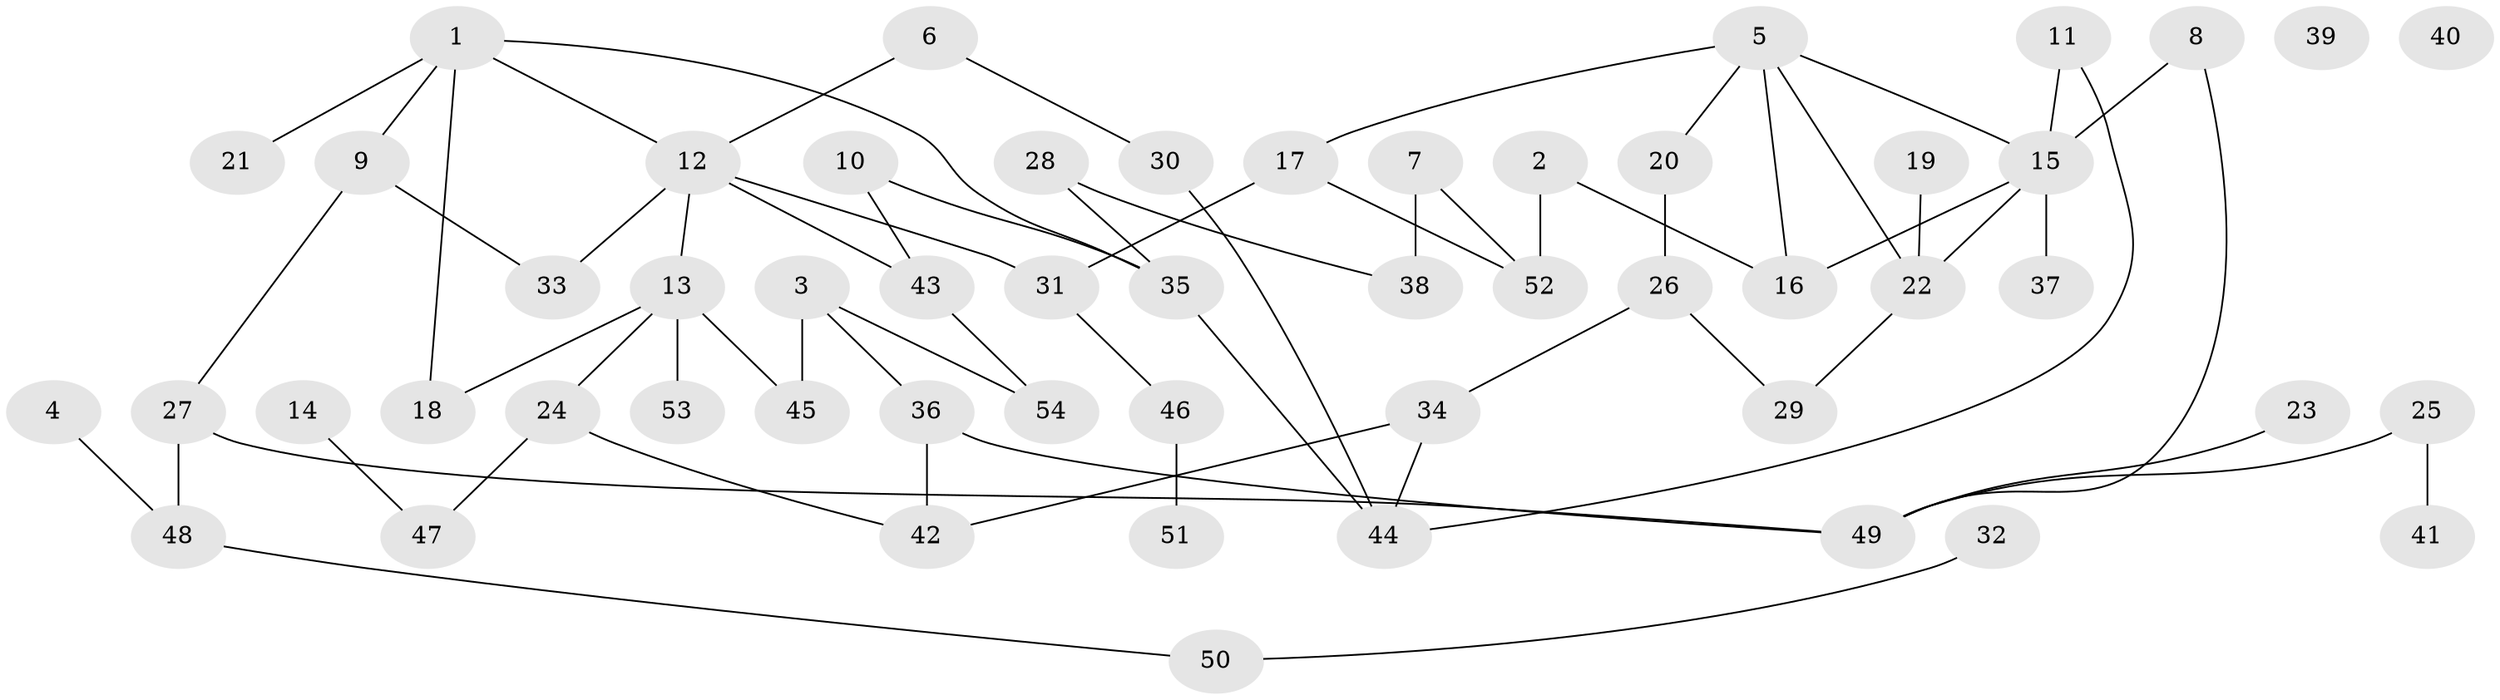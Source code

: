 // Generated by graph-tools (version 1.1) at 2025/12/03/09/25 04:12:58]
// undirected, 54 vertices, 67 edges
graph export_dot {
graph [start="1"]
  node [color=gray90,style=filled];
  1;
  2;
  3;
  4;
  5;
  6;
  7;
  8;
  9;
  10;
  11;
  12;
  13;
  14;
  15;
  16;
  17;
  18;
  19;
  20;
  21;
  22;
  23;
  24;
  25;
  26;
  27;
  28;
  29;
  30;
  31;
  32;
  33;
  34;
  35;
  36;
  37;
  38;
  39;
  40;
  41;
  42;
  43;
  44;
  45;
  46;
  47;
  48;
  49;
  50;
  51;
  52;
  53;
  54;
  1 -- 9;
  1 -- 12;
  1 -- 18;
  1 -- 21;
  1 -- 35;
  2 -- 16;
  2 -- 52;
  3 -- 36;
  3 -- 45;
  3 -- 54;
  4 -- 48;
  5 -- 15;
  5 -- 16;
  5 -- 17;
  5 -- 20;
  5 -- 22;
  6 -- 12;
  6 -- 30;
  7 -- 38;
  7 -- 52;
  8 -- 15;
  8 -- 49;
  9 -- 27;
  9 -- 33;
  10 -- 35;
  10 -- 43;
  11 -- 15;
  11 -- 44;
  12 -- 13;
  12 -- 31;
  12 -- 33;
  12 -- 43;
  13 -- 18;
  13 -- 24;
  13 -- 45;
  13 -- 53;
  14 -- 47;
  15 -- 16;
  15 -- 22;
  15 -- 37;
  17 -- 31;
  17 -- 52;
  19 -- 22;
  20 -- 26;
  22 -- 29;
  23 -- 49;
  24 -- 42;
  24 -- 47;
  25 -- 41;
  25 -- 49;
  26 -- 29;
  26 -- 34;
  27 -- 48;
  27 -- 49;
  28 -- 35;
  28 -- 38;
  30 -- 44;
  31 -- 46;
  32 -- 50;
  34 -- 42;
  34 -- 44;
  35 -- 44;
  36 -- 42;
  36 -- 49;
  43 -- 54;
  46 -- 51;
  48 -- 50;
}
